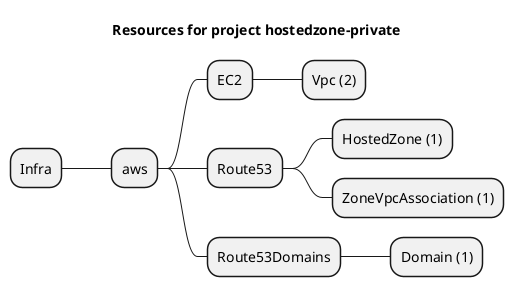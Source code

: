 @startmindmap
title Resources for project hostedzone-private
skinparam monochrome true
+ Infra
++ aws
+++ EC2
++++ Vpc (2)
+++ Route53
++++ HostedZone (1)
++++ ZoneVpcAssociation (1)
+++ Route53Domains
++++ Domain (1)
@endmindmap